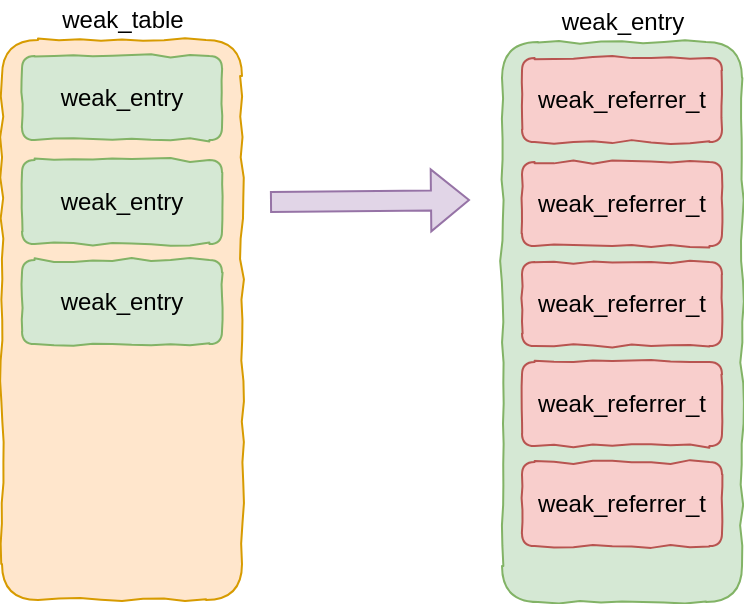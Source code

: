<mxfile version="16.2.7" type="github">
  <diagram id="e93w7AdVd9-gRIOB8hyh" name="Page-1">
    <mxGraphModel dx="786" dy="546" grid="1" gridSize="10" guides="1" tooltips="1" connect="1" arrows="1" fold="1" page="1" pageScale="1" pageWidth="1654" pageHeight="2336" math="0" shadow="0">
      <root>
        <mxCell id="0" />
        <mxCell id="1" parent="0" />
        <mxCell id="YfPQtyVQfAjrMFXqJ8i2-1" value="weak_table" style="text;html=1;align=center;verticalAlign=middle;resizable=0;points=[];autosize=1;strokeColor=none;fillColor=none;" vertex="1" parent="1">
          <mxGeometry x="500" y="140" width="80" height="20" as="geometry" />
        </mxCell>
        <mxCell id="YfPQtyVQfAjrMFXqJ8i2-2" value="" style="rounded=1;whiteSpace=wrap;html=1;comic=1;fillColor=#ffe6cc;strokeColor=#d79b00;" vertex="1" parent="1">
          <mxGeometry x="480" y="160" width="120" height="280" as="geometry" />
        </mxCell>
        <mxCell id="YfPQtyVQfAjrMFXqJ8i2-3" value="weak_entry" style="rounded=1;whiteSpace=wrap;html=1;comic=1;fillColor=#d5e8d4;strokeColor=#82b366;" vertex="1" parent="1">
          <mxGeometry x="490" y="168" width="100" height="42" as="geometry" />
        </mxCell>
        <mxCell id="YfPQtyVQfAjrMFXqJ8i2-4" value="&lt;span&gt;weak_entry&lt;/span&gt;" style="text;html=1;align=center;verticalAlign=middle;resizable=0;points=[];autosize=1;strokeColor=none;fillColor=none;" vertex="1" parent="1">
          <mxGeometry x="750" y="141" width="80" height="20" as="geometry" />
        </mxCell>
        <mxCell id="YfPQtyVQfAjrMFXqJ8i2-5" value="" style="rounded=1;whiteSpace=wrap;html=1;comic=1;fillColor=#d5e8d4;strokeColor=#82b366;" vertex="1" parent="1">
          <mxGeometry x="730" y="161" width="120" height="280" as="geometry" />
        </mxCell>
        <mxCell id="YfPQtyVQfAjrMFXqJ8i2-6" value="weak_referrer_t" style="rounded=1;whiteSpace=wrap;html=1;comic=1;fillColor=#f8cecc;strokeColor=#b85450;" vertex="1" parent="1">
          <mxGeometry x="740" y="169" width="100" height="42" as="geometry" />
        </mxCell>
        <mxCell id="YfPQtyVQfAjrMFXqJ8i2-7" value="weak_entry" style="rounded=1;whiteSpace=wrap;html=1;comic=1;fillColor=#d5e8d4;strokeColor=#82b366;" vertex="1" parent="1">
          <mxGeometry x="490" y="220" width="100" height="42" as="geometry" />
        </mxCell>
        <mxCell id="YfPQtyVQfAjrMFXqJ8i2-8" value="weak_entry" style="rounded=1;whiteSpace=wrap;html=1;comic=1;fillColor=#d5e8d4;strokeColor=#82b366;" vertex="1" parent="1">
          <mxGeometry x="490" y="270" width="100" height="42" as="geometry" />
        </mxCell>
        <mxCell id="YfPQtyVQfAjrMFXqJ8i2-9" value="weak_referrer_t" style="rounded=1;whiteSpace=wrap;html=1;comic=1;fillColor=#f8cecc;strokeColor=#b85450;" vertex="1" parent="1">
          <mxGeometry x="740" y="221" width="100" height="42" as="geometry" />
        </mxCell>
        <mxCell id="YfPQtyVQfAjrMFXqJ8i2-10" value="weak_referrer_t" style="rounded=1;whiteSpace=wrap;html=1;comic=1;fillColor=#f8cecc;strokeColor=#b85450;" vertex="1" parent="1">
          <mxGeometry x="740" y="271" width="100" height="42" as="geometry" />
        </mxCell>
        <mxCell id="YfPQtyVQfAjrMFXqJ8i2-11" value="weak_referrer_t" style="rounded=1;whiteSpace=wrap;html=1;comic=1;fillColor=#f8cecc;strokeColor=#b85450;" vertex="1" parent="1">
          <mxGeometry x="740" y="321" width="100" height="42" as="geometry" />
        </mxCell>
        <mxCell id="YfPQtyVQfAjrMFXqJ8i2-12" value="weak_referrer_t" style="rounded=1;whiteSpace=wrap;html=1;comic=1;fillColor=#f8cecc;strokeColor=#b85450;" vertex="1" parent="1">
          <mxGeometry x="740" y="371" width="100" height="42" as="geometry" />
        </mxCell>
        <mxCell id="YfPQtyVQfAjrMFXqJ8i2-13" value="" style="shape=flexArrow;endArrow=classic;html=1;rounded=0;fillColor=#e1d5e7;strokeColor=#9673a6;" edge="1" parent="1">
          <mxGeometry width="50" height="50" relative="1" as="geometry">
            <mxPoint x="614" y="241" as="sourcePoint" />
            <mxPoint x="714" y="240" as="targetPoint" />
          </mxGeometry>
        </mxCell>
      </root>
    </mxGraphModel>
  </diagram>
</mxfile>
